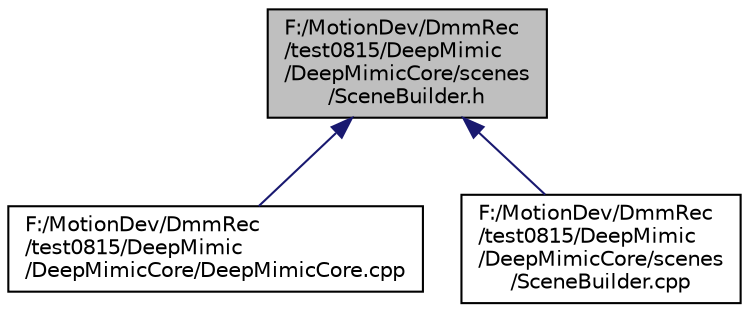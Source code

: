 digraph "F:/MotionDev/DmmRec/test0815/DeepMimic/DeepMimicCore/scenes/SceneBuilder.h"
{
 // LATEX_PDF_SIZE
  edge [fontname="Helvetica",fontsize="10",labelfontname="Helvetica",labelfontsize="10"];
  node [fontname="Helvetica",fontsize="10",shape=record];
  Node1 [label="F:/MotionDev/DmmRec\l/test0815/DeepMimic\l/DeepMimicCore/scenes\l/SceneBuilder.h",height=0.2,width=0.4,color="black", fillcolor="grey75", style="filled", fontcolor="black",tooltip=" "];
  Node1 -> Node2 [dir="back",color="midnightblue",fontsize="10",style="solid",fontname="Helvetica"];
  Node2 [label="F:/MotionDev/DmmRec\l/test0815/DeepMimic\l/DeepMimicCore/DeepMimicCore.cpp",height=0.2,width=0.4,color="black", fillcolor="white", style="filled",URL="$_deep_mimic_core_8cpp.html",tooltip=" "];
  Node1 -> Node3 [dir="back",color="midnightblue",fontsize="10",style="solid",fontname="Helvetica"];
  Node3 [label="F:/MotionDev/DmmRec\l/test0815/DeepMimic\l/DeepMimicCore/scenes\l/SceneBuilder.cpp",height=0.2,width=0.4,color="black", fillcolor="white", style="filled",URL="$_scene_builder_8cpp.html",tooltip=" "];
}
